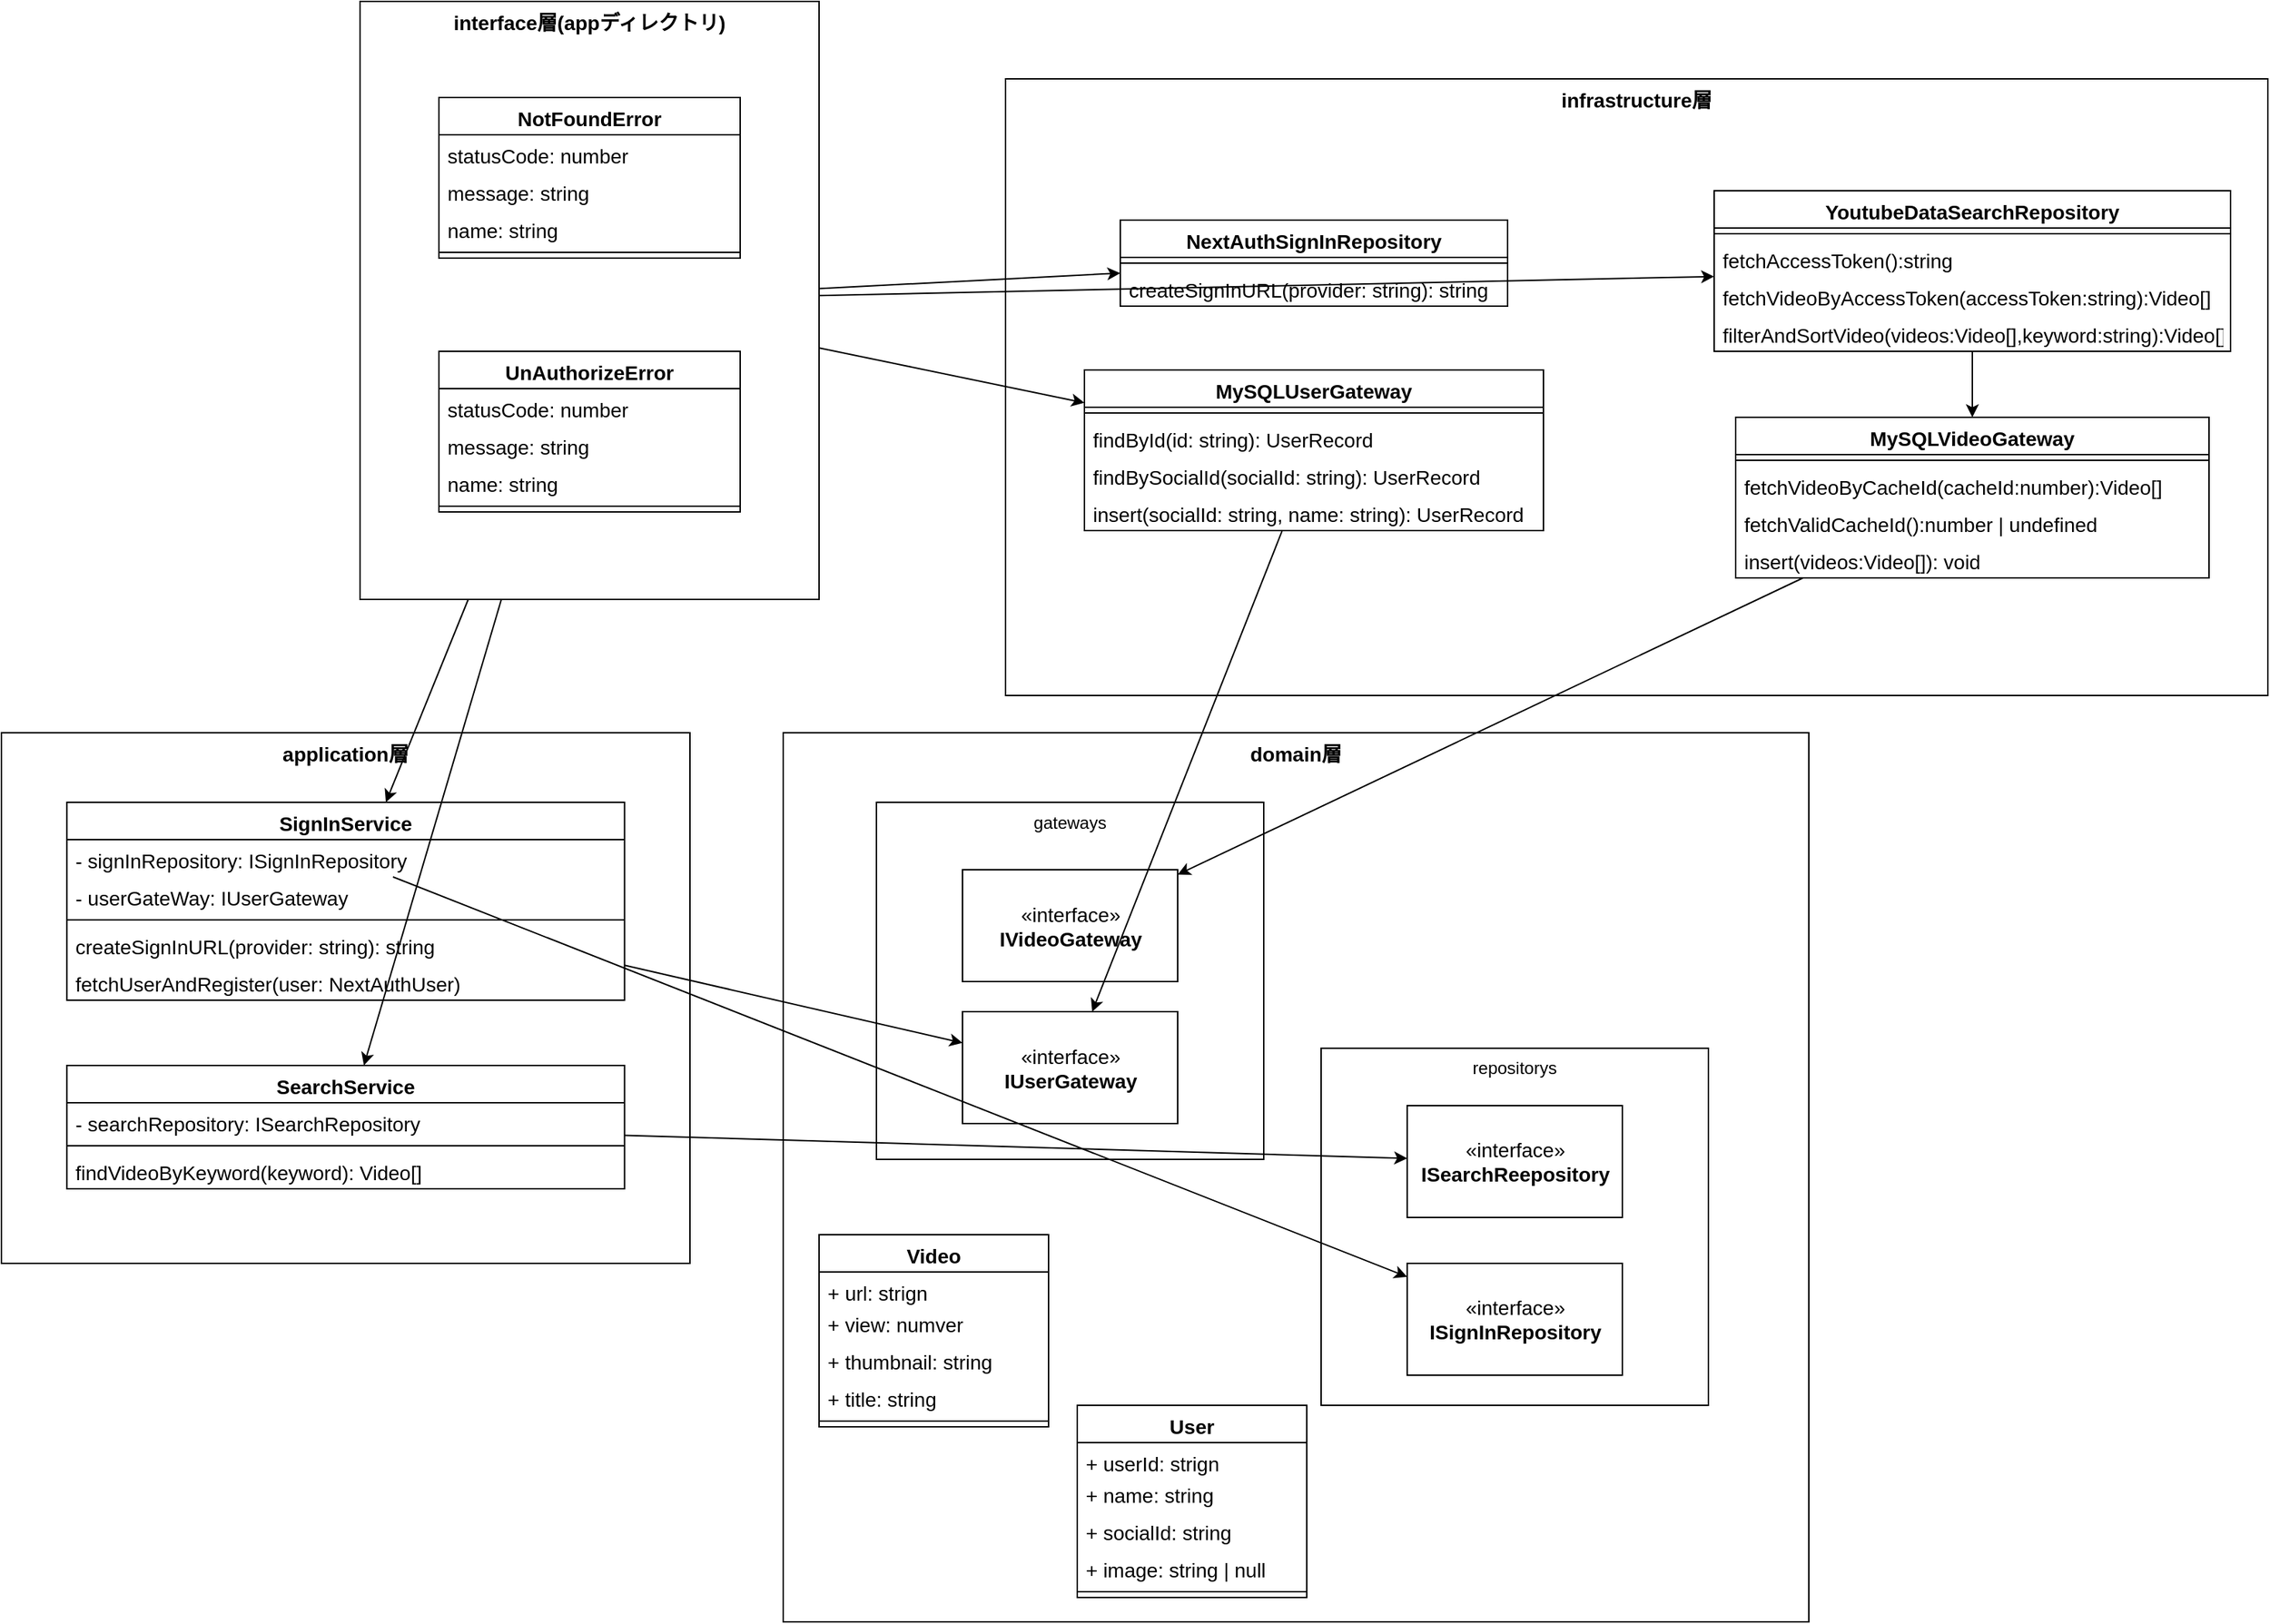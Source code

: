 <mxfile>
    <diagram id="TqiMSoc-IA8S14i54ej_" name="ページ1">
        <mxGraphModel dx="1115" dy="865" grid="1" gridSize="10" guides="1" tooltips="1" connect="1" arrows="1" fold="1" page="1" pageScale="1" pageWidth="1169" pageHeight="827" math="0" shadow="0">
            <root>
                <mxCell id="0"/>
                <mxCell id="1" parent="0"/>
                <mxCell id="5" value="&lt;b&gt;&lt;font style=&quot;font-size: 14px;&quot;&gt;domain層&lt;/font&gt;&lt;/b&gt;" style="rounded=0;whiteSpace=wrap;html=1;fillColor=none;verticalAlign=top;" parent="1" vertex="1">
                    <mxGeometry x="925" y="870" width="715" height="620" as="geometry"/>
                </mxCell>
                <mxCell id="96" value="repositorys" style="rounded=0;whiteSpace=wrap;html=1;fillColor=none;verticalAlign=top;" vertex="1" parent="1">
                    <mxGeometry x="1300" y="1090" width="270" height="249" as="geometry"/>
                </mxCell>
                <mxCell id="94" value="gateways" style="rounded=0;whiteSpace=wrap;html=1;fillColor=none;verticalAlign=top;" vertex="1" parent="1">
                    <mxGeometry x="990" y="918.5" width="270" height="249" as="geometry"/>
                </mxCell>
                <mxCell id="4" value="&lt;b&gt;&lt;font style=&quot;font-size: 14px;&quot;&gt;infrastructure層&lt;/font&gt;&lt;/b&gt;" style="rounded=0;whiteSpace=wrap;html=1;fillColor=none;verticalAlign=top;" parent="1" vertex="1">
                    <mxGeometry x="1080" y="414" width="880" height="430" as="geometry"/>
                </mxCell>
                <mxCell id="3" value="application層" style="rounded=0;whiteSpace=wrap;html=1;fillColor=none;fontStyle=1;fontSize=14;verticalAlign=top;" parent="1" vertex="1">
                    <mxGeometry x="380" y="870" width="480" height="370" as="geometry"/>
                </mxCell>
                <mxCell id="75" style="edgeStyle=none;html=1;fontSize=14;" parent="1" source="2" target="69" edge="1">
                    <mxGeometry relative="1" as="geometry"/>
                </mxCell>
                <mxCell id="76" style="edgeStyle=none;html=1;fontSize=14;" parent="1" source="2" target="61" edge="1">
                    <mxGeometry relative="1" as="geometry"/>
                </mxCell>
                <mxCell id="77" style="edgeStyle=none;html=1;fontSize=14;" parent="1" source="2" target="33" edge="1">
                    <mxGeometry relative="1" as="geometry"/>
                </mxCell>
                <mxCell id="114" style="edgeStyle=none;html=1;" edge="1" parent="1" source="2" target="102">
                    <mxGeometry relative="1" as="geometry"/>
                </mxCell>
                <mxCell id="116" style="edgeStyle=none;html=1;" edge="1" parent="1" source="2" target="86">
                    <mxGeometry relative="1" as="geometry"/>
                </mxCell>
                <mxCell id="2" value="&lt;font size=&quot;1&quot;&gt;&lt;b style=&quot;font-size: 14px;&quot;&gt;interface層(appディレクトリ)&lt;/b&gt;&lt;/font&gt;" style="rounded=0;whiteSpace=wrap;html=1;fillColor=none;verticalAlign=top;" parent="1" vertex="1">
                    <mxGeometry x="630" y="360" width="320" height="417" as="geometry"/>
                </mxCell>
                <mxCell id="6" value="NotFoundError" style="swimlane;fontStyle=1;align=center;verticalAlign=top;childLayout=stackLayout;horizontal=1;startSize=26;horizontalStack=0;resizeParent=1;resizeParentMax=0;resizeLast=0;collapsible=1;marginBottom=0;fontSize=14;fillColor=none;" parent="1" vertex="1">
                    <mxGeometry x="685" y="427" width="210" height="112" as="geometry"/>
                </mxCell>
                <mxCell id="7" value="statusCode: number" style="text;strokeColor=none;fillColor=none;align=left;verticalAlign=top;spacingLeft=4;spacingRight=4;overflow=hidden;rotatable=0;points=[[0,0.5],[1,0.5]];portConstraint=eastwest;fontSize=14;" parent="6" vertex="1">
                    <mxGeometry y="26" width="210" height="26" as="geometry"/>
                </mxCell>
                <mxCell id="10" value="message: string" style="text;strokeColor=none;fillColor=none;align=left;verticalAlign=top;spacingLeft=4;spacingRight=4;overflow=hidden;rotatable=0;points=[[0,0.5],[1,0.5]];portConstraint=eastwest;fontSize=14;" parent="6" vertex="1">
                    <mxGeometry y="52" width="210" height="26" as="geometry"/>
                </mxCell>
                <mxCell id="11" value="name: string" style="text;strokeColor=none;fillColor=none;align=left;verticalAlign=top;spacingLeft=4;spacingRight=4;overflow=hidden;rotatable=0;points=[[0,0.5],[1,0.5]];portConstraint=eastwest;fontSize=14;" parent="6" vertex="1">
                    <mxGeometry y="78" width="210" height="26" as="geometry"/>
                </mxCell>
                <mxCell id="8" value="" style="line;strokeWidth=1;fillColor=none;align=left;verticalAlign=middle;spacingTop=-1;spacingLeft=3;spacingRight=3;rotatable=0;labelPosition=right;points=[];portConstraint=eastwest;strokeColor=inherit;fontSize=14;" parent="6" vertex="1">
                    <mxGeometry y="104" width="210" height="8" as="geometry"/>
                </mxCell>
                <mxCell id="12" value="UnAuthorizeError" style="swimlane;fontStyle=1;align=center;verticalAlign=top;childLayout=stackLayout;horizontal=1;startSize=26;horizontalStack=0;resizeParent=1;resizeParentMax=0;resizeLast=0;collapsible=1;marginBottom=0;fontSize=14;fillColor=none;" parent="1" vertex="1">
                    <mxGeometry x="685" y="604" width="210" height="112" as="geometry"/>
                </mxCell>
                <mxCell id="13" value="statusCode: number" style="text;strokeColor=none;fillColor=none;align=left;verticalAlign=top;spacingLeft=4;spacingRight=4;overflow=hidden;rotatable=0;points=[[0,0.5],[1,0.5]];portConstraint=eastwest;fontSize=14;" parent="12" vertex="1">
                    <mxGeometry y="26" width="210" height="26" as="geometry"/>
                </mxCell>
                <mxCell id="14" value="message: string" style="text;strokeColor=none;fillColor=none;align=left;verticalAlign=top;spacingLeft=4;spacingRight=4;overflow=hidden;rotatable=0;points=[[0,0.5],[1,0.5]];portConstraint=eastwest;fontSize=14;" parent="12" vertex="1">
                    <mxGeometry y="52" width="210" height="26" as="geometry"/>
                </mxCell>
                <mxCell id="15" value="name: string" style="text;strokeColor=none;fillColor=none;align=left;verticalAlign=top;spacingLeft=4;spacingRight=4;overflow=hidden;rotatable=0;points=[[0,0.5],[1,0.5]];portConstraint=eastwest;fontSize=14;" parent="12" vertex="1">
                    <mxGeometry y="78" width="210" height="26" as="geometry"/>
                </mxCell>
                <mxCell id="16" value="" style="line;strokeWidth=1;fillColor=none;align=left;verticalAlign=middle;spacingTop=-1;spacingLeft=3;spacingRight=3;rotatable=0;labelPosition=right;points=[];portConstraint=eastwest;strokeColor=inherit;fontSize=14;" parent="12" vertex="1">
                    <mxGeometry y="104" width="210" height="8" as="geometry"/>
                </mxCell>
                <mxCell id="33" value="SignInService" style="swimlane;fontStyle=1;align=center;verticalAlign=top;childLayout=stackLayout;horizontal=1;startSize=26;horizontalStack=0;resizeParent=1;resizeParentMax=0;resizeLast=0;collapsible=1;marginBottom=0;fontSize=14;fillColor=none;" parent="1" vertex="1">
                    <mxGeometry x="425.63" y="918.5" width="388.75" height="138" as="geometry"/>
                </mxCell>
                <mxCell id="34" value="- signInRepository: ISignInRepository" style="text;strokeColor=none;fillColor=none;align=left;verticalAlign=top;spacingLeft=4;spacingRight=4;overflow=hidden;rotatable=0;points=[[0,0.5],[1,0.5]];portConstraint=eastwest;fontSize=14;" parent="33" vertex="1">
                    <mxGeometry y="26" width="388.75" height="26" as="geometry"/>
                </mxCell>
                <mxCell id="35" value="- userGateWay: IUserGateway" style="text;strokeColor=none;fillColor=none;align=left;verticalAlign=top;spacingLeft=4;spacingRight=4;overflow=hidden;rotatable=0;points=[[0,0.5],[1,0.5]];portConstraint=eastwest;fontSize=14;" parent="33" vertex="1">
                    <mxGeometry y="52" width="388.75" height="26" as="geometry"/>
                </mxCell>
                <mxCell id="37" value="" style="line;strokeWidth=1;fillColor=none;align=left;verticalAlign=middle;spacingTop=-1;spacingLeft=3;spacingRight=3;rotatable=0;labelPosition=right;points=[];portConstraint=eastwest;strokeColor=inherit;fontSize=14;" parent="33" vertex="1">
                    <mxGeometry y="78" width="388.75" height="8" as="geometry"/>
                </mxCell>
                <mxCell id="42" value="createSignInURL(provider: string): string" style="text;strokeColor=none;fillColor=none;align=left;verticalAlign=top;spacingLeft=4;spacingRight=4;overflow=hidden;rotatable=0;points=[[0,0.5],[1,0.5]];portConstraint=eastwest;fontSize=14;" parent="33" vertex="1">
                    <mxGeometry y="86" width="388.75" height="26" as="geometry"/>
                </mxCell>
                <mxCell id="43" value="fetchUserAndRegister(user: NextAuthUser)" style="text;strokeColor=none;fillColor=none;align=left;verticalAlign=top;spacingLeft=4;spacingRight=4;overflow=hidden;rotatable=0;points=[[0,0.5],[1,0.5]];portConstraint=eastwest;fontSize=14;" parent="33" vertex="1">
                    <mxGeometry y="112" width="388.75" height="26" as="geometry"/>
                </mxCell>
                <mxCell id="45" value="«interface»&lt;br&gt;&lt;b&gt;IUserGateway&lt;/b&gt;" style="html=1;fontSize=14;fillColor=none;" parent="1" vertex="1">
                    <mxGeometry x="1050" y="1064.5" width="150" height="78" as="geometry"/>
                </mxCell>
                <mxCell id="46" style="edgeStyle=none;html=1;fontSize=14;" parent="1" source="34" target="44" edge="1">
                    <mxGeometry relative="1" as="geometry"/>
                </mxCell>
                <mxCell id="47" style="edgeStyle=none;html=1;fontSize=14;" parent="1" source="33" target="45" edge="1">
                    <mxGeometry relative="1" as="geometry"/>
                </mxCell>
                <mxCell id="48" value="User" style="swimlane;fontStyle=1;align=center;verticalAlign=top;childLayout=stackLayout;horizontal=1;startSize=26;horizontalStack=0;resizeParent=1;resizeParentMax=0;resizeLast=0;collapsible=1;marginBottom=0;fontSize=14;fillColor=none;" parent="1" vertex="1">
                    <mxGeometry x="1130" y="1339" width="160" height="134" as="geometry"/>
                </mxCell>
                <mxCell id="49" value="+ userId: strign" style="text;strokeColor=none;fillColor=none;align=left;verticalAlign=top;spacingLeft=4;spacingRight=4;overflow=hidden;rotatable=0;points=[[0,0.5],[1,0.5]];portConstraint=eastwest;fontSize=14;" parent="48" vertex="1">
                    <mxGeometry y="26" width="160" height="22" as="geometry"/>
                </mxCell>
                <mxCell id="52" value="+ name: string" style="text;strokeColor=none;fillColor=none;align=left;verticalAlign=top;spacingLeft=4;spacingRight=4;overflow=hidden;rotatable=0;points=[[0,0.5],[1,0.5]];portConstraint=eastwest;fontSize=14;" parent="48" vertex="1">
                    <mxGeometry y="48" width="160" height="26" as="geometry"/>
                </mxCell>
                <mxCell id="53" value="+ socialId: string" style="text;strokeColor=none;fillColor=none;align=left;verticalAlign=top;spacingLeft=4;spacingRight=4;overflow=hidden;rotatable=0;points=[[0,0.5],[1,0.5]];portConstraint=eastwest;fontSize=14;" parent="48" vertex="1">
                    <mxGeometry y="74" width="160" height="26" as="geometry"/>
                </mxCell>
                <mxCell id="54" value="+ image: string | null" style="text;strokeColor=none;fillColor=none;align=left;verticalAlign=top;spacingLeft=4;spacingRight=4;overflow=hidden;rotatable=0;points=[[0,0.5],[1,0.5]];portConstraint=eastwest;fontSize=14;" parent="48" vertex="1">
                    <mxGeometry y="100" width="160" height="26" as="geometry"/>
                </mxCell>
                <mxCell id="50" value="" style="line;strokeWidth=1;fillColor=none;align=left;verticalAlign=middle;spacingTop=-1;spacingLeft=3;spacingRight=3;rotatable=0;labelPosition=right;points=[];portConstraint=eastwest;strokeColor=inherit;fontSize=14;" parent="48" vertex="1">
                    <mxGeometry y="126" width="160" height="8" as="geometry"/>
                </mxCell>
                <mxCell id="93" style="edgeStyle=none;html=1;" edge="1" parent="1" source="61" target="45">
                    <mxGeometry relative="1" as="geometry"/>
                </mxCell>
                <mxCell id="98" value="&lt;br&gt;" style="edgeLabel;html=1;align=center;verticalAlign=middle;resizable=0;points=[];" vertex="1" connectable="0" parent="93">
                    <mxGeometry x="0.433" y="-5" relative="1" as="geometry">
                        <mxPoint as="offset"/>
                    </mxGeometry>
                </mxCell>
                <mxCell id="61" value="MySQLUserGateway" style="swimlane;fontStyle=1;align=center;verticalAlign=top;childLayout=stackLayout;horizontal=1;startSize=26;horizontalStack=0;resizeParent=1;resizeParentMax=0;resizeLast=0;collapsible=1;marginBottom=0;fontSize=14;fillColor=none;" parent="1" vertex="1">
                    <mxGeometry x="1135" y="617" width="320" height="112" as="geometry"/>
                </mxCell>
                <mxCell id="65" value="" style="line;strokeWidth=1;fillColor=none;align=left;verticalAlign=middle;spacingTop=-1;spacingLeft=3;spacingRight=3;rotatable=0;labelPosition=right;points=[];portConstraint=eastwest;strokeColor=inherit;fontSize=14;" parent="61" vertex="1">
                    <mxGeometry y="26" width="320" height="8" as="geometry"/>
                </mxCell>
                <mxCell id="63" value="findById(id: string): UserRecord" style="text;strokeColor=none;fillColor=none;align=left;verticalAlign=top;spacingLeft=4;spacingRight=4;overflow=hidden;rotatable=0;points=[[0,0.5],[1,0.5]];portConstraint=eastwest;fontSize=14;" parent="61" vertex="1">
                    <mxGeometry y="34" width="320" height="26" as="geometry"/>
                </mxCell>
                <mxCell id="66" value="findBySocialId(socialId: string): UserRecord" style="text;strokeColor=none;fillColor=none;align=left;verticalAlign=top;spacingLeft=4;spacingRight=4;overflow=hidden;rotatable=0;points=[[0,0.5],[1,0.5]];portConstraint=eastwest;fontSize=14;" parent="61" vertex="1">
                    <mxGeometry y="60" width="320" height="26" as="geometry"/>
                </mxCell>
                <mxCell id="67" value="insert(socialId: string, name: string): UserRecord" style="text;strokeColor=none;fillColor=none;align=left;verticalAlign=top;spacingLeft=4;spacingRight=4;overflow=hidden;rotatable=0;points=[[0,0.5],[1,0.5]];portConstraint=eastwest;fontSize=14;" parent="61" vertex="1">
                    <mxGeometry y="86" width="320" height="26" as="geometry"/>
                </mxCell>
                <mxCell id="69" value="NextAuthSignInRepository" style="swimlane;fontStyle=1;align=center;verticalAlign=top;childLayout=stackLayout;horizontal=1;startSize=26;horizontalStack=0;resizeParent=1;resizeParentMax=0;resizeLast=0;collapsible=1;marginBottom=0;fontSize=14;fillColor=none;" parent="1" vertex="1">
                    <mxGeometry x="1160" y="512.5" width="270" height="60" as="geometry"/>
                </mxCell>
                <mxCell id="70" value="" style="line;strokeWidth=1;fillColor=none;align=left;verticalAlign=middle;spacingTop=-1;spacingLeft=3;spacingRight=3;rotatable=0;labelPosition=right;points=[];portConstraint=eastwest;strokeColor=inherit;fontSize=14;" parent="69" vertex="1">
                    <mxGeometry y="26" width="270" height="8" as="geometry"/>
                </mxCell>
                <mxCell id="71" value="createSignInURL(provider: string): string" style="text;strokeColor=none;fillColor=none;align=left;verticalAlign=top;spacingLeft=4;spacingRight=4;overflow=hidden;rotatable=0;points=[[0,0.5],[1,0.5]];portConstraint=eastwest;fontSize=14;" parent="69" vertex="1">
                    <mxGeometry y="34" width="270" height="26" as="geometry"/>
                </mxCell>
                <mxCell id="78" value="«interface»&lt;br&gt;&lt;b&gt;ISearchReepository&lt;/b&gt;" style="html=1;fontSize=14;fillColor=none;" parent="1" vertex="1">
                    <mxGeometry x="1360" y="1130" width="150" height="78" as="geometry"/>
                </mxCell>
                <mxCell id="79" value="«interface»&lt;br&gt;&lt;b&gt;IVideoGateway&lt;/b&gt;" style="html=1;fontSize=14;fillColor=none;" parent="1" vertex="1">
                    <mxGeometry x="1050" y="965.5" width="150" height="78" as="geometry"/>
                </mxCell>
                <mxCell id="80" value="Video" style="swimlane;fontStyle=1;align=center;verticalAlign=top;childLayout=stackLayout;horizontal=1;startSize=26;horizontalStack=0;resizeParent=1;resizeParentMax=0;resizeLast=0;collapsible=1;marginBottom=0;fontSize=14;fillColor=none;" parent="1" vertex="1">
                    <mxGeometry x="950" y="1220" width="160" height="134" as="geometry"/>
                </mxCell>
                <mxCell id="81" value="+ url: strign" style="text;strokeColor=none;fillColor=none;align=left;verticalAlign=top;spacingLeft=4;spacingRight=4;overflow=hidden;rotatable=0;points=[[0,0.5],[1,0.5]];portConstraint=eastwest;fontSize=14;" parent="80" vertex="1">
                    <mxGeometry y="26" width="160" height="22" as="geometry"/>
                </mxCell>
                <mxCell id="82" value="+ view: numver" style="text;strokeColor=none;fillColor=none;align=left;verticalAlign=top;spacingLeft=4;spacingRight=4;overflow=hidden;rotatable=0;points=[[0,0.5],[1,0.5]];portConstraint=eastwest;fontSize=14;" parent="80" vertex="1">
                    <mxGeometry y="48" width="160" height="26" as="geometry"/>
                </mxCell>
                <mxCell id="83" value="+ thumbnail: string" style="text;strokeColor=none;fillColor=none;align=left;verticalAlign=top;spacingLeft=4;spacingRight=4;overflow=hidden;rotatable=0;points=[[0,0.5],[1,0.5]];portConstraint=eastwest;fontSize=14;" parent="80" vertex="1">
                    <mxGeometry y="74" width="160" height="26" as="geometry"/>
                </mxCell>
                <mxCell id="84" value="+ title: string" style="text;strokeColor=none;fillColor=none;align=left;verticalAlign=top;spacingLeft=4;spacingRight=4;overflow=hidden;rotatable=0;points=[[0,0.5],[1,0.5]];portConstraint=eastwest;fontSize=14;" parent="80" vertex="1">
                    <mxGeometry y="100" width="160" height="26" as="geometry"/>
                </mxCell>
                <mxCell id="85" value="" style="line;strokeWidth=1;fillColor=none;align=left;verticalAlign=middle;spacingTop=-1;spacingLeft=3;spacingRight=3;rotatable=0;labelPosition=right;points=[];portConstraint=eastwest;strokeColor=inherit;fontSize=14;" parent="80" vertex="1">
                    <mxGeometry y="126" width="160" height="8" as="geometry"/>
                </mxCell>
                <mxCell id="100" style="edgeStyle=none;html=1;" edge="1" parent="1" source="86" target="78">
                    <mxGeometry relative="1" as="geometry"/>
                </mxCell>
                <mxCell id="86" value="SearchService" style="swimlane;fontStyle=1;align=center;verticalAlign=top;childLayout=stackLayout;horizontal=1;startSize=26;horizontalStack=0;resizeParent=1;resizeParentMax=0;resizeLast=0;collapsible=1;marginBottom=0;fontSize=14;fillColor=none;" parent="1" vertex="1">
                    <mxGeometry x="425.63" y="1102" width="388.75" height="86" as="geometry"/>
                </mxCell>
                <mxCell id="87" value="- searchRepository: ISearchRepository" style="text;strokeColor=none;fillColor=none;align=left;verticalAlign=top;spacingLeft=4;spacingRight=4;overflow=hidden;rotatable=0;points=[[0,0.5],[1,0.5]];portConstraint=eastwest;fontSize=14;" parent="86" vertex="1">
                    <mxGeometry y="26" width="388.75" height="26" as="geometry"/>
                </mxCell>
                <mxCell id="89" value="" style="line;strokeWidth=1;fillColor=none;align=left;verticalAlign=middle;spacingTop=-1;spacingLeft=3;spacingRight=3;rotatable=0;labelPosition=right;points=[];portConstraint=eastwest;strokeColor=inherit;fontSize=14;" parent="86" vertex="1">
                    <mxGeometry y="52" width="388.75" height="8" as="geometry"/>
                </mxCell>
                <mxCell id="90" value="findVideoByKeyword(keyword): Video[]" style="text;strokeColor=none;fillColor=none;align=left;verticalAlign=top;spacingLeft=4;spacingRight=4;overflow=hidden;rotatable=0;points=[[0,0.5],[1,0.5]];portConstraint=eastwest;fontSize=14;" parent="86" vertex="1">
                    <mxGeometry y="60" width="388.75" height="26" as="geometry"/>
                </mxCell>
                <mxCell id="44" value="«interface»&lt;br&gt;&lt;b&gt;ISignInRepository&lt;/b&gt;" style="html=1;fontSize=14;fillColor=none;" parent="1" vertex="1">
                    <mxGeometry x="1360" y="1240" width="150" height="78" as="geometry"/>
                </mxCell>
                <mxCell id="115" style="edgeStyle=none;html=1;" edge="1" parent="1" source="102" target="109">
                    <mxGeometry relative="1" as="geometry"/>
                </mxCell>
                <mxCell id="102" value="YoutubeDataSearchRepository" style="swimlane;fontStyle=1;align=center;verticalAlign=top;childLayout=stackLayout;horizontal=1;startSize=26;horizontalStack=0;resizeParent=1;resizeParentMax=0;resizeLast=0;collapsible=1;marginBottom=0;fontSize=14;fillColor=none;" vertex="1" parent="1">
                    <mxGeometry x="1574" y="492" width="360" height="112" as="geometry"/>
                </mxCell>
                <mxCell id="103" value="" style="line;strokeWidth=1;fillColor=none;align=left;verticalAlign=middle;spacingTop=-1;spacingLeft=3;spacingRight=3;rotatable=0;labelPosition=right;points=[];portConstraint=eastwest;strokeColor=inherit;fontSize=14;" vertex="1" parent="102">
                    <mxGeometry y="26" width="360" height="8" as="geometry"/>
                </mxCell>
                <mxCell id="104" value="fetchAccessToken():string" style="text;strokeColor=none;fillColor=none;align=left;verticalAlign=top;spacingLeft=4;spacingRight=4;overflow=hidden;rotatable=0;points=[[0,0.5],[1,0.5]];portConstraint=eastwest;fontSize=14;" vertex="1" parent="102">
                    <mxGeometry y="34" width="360" height="26" as="geometry"/>
                </mxCell>
                <mxCell id="106" value="fetchVideoByAccessToken(accessToken:string):Video[]" style="text;strokeColor=none;fillColor=none;align=left;verticalAlign=top;spacingLeft=4;spacingRight=4;overflow=hidden;rotatable=0;points=[[0,0.5],[1,0.5]];portConstraint=eastwest;fontSize=14;" vertex="1" parent="102">
                    <mxGeometry y="60" width="360" height="26" as="geometry"/>
                </mxCell>
                <mxCell id="108" value="filterAndSortVideo(videos:Video[],keyword:string):Video[]" style="text;strokeColor=none;fillColor=none;align=left;verticalAlign=top;spacingLeft=4;spacingRight=4;overflow=hidden;rotatable=0;points=[[0,0.5],[1,0.5]];portConstraint=eastwest;fontSize=14;" vertex="1" parent="102">
                    <mxGeometry y="86" width="360" height="26" as="geometry"/>
                </mxCell>
                <mxCell id="117" style="edgeStyle=none;html=1;" edge="1" parent="1" source="109" target="79">
                    <mxGeometry relative="1" as="geometry"/>
                </mxCell>
                <mxCell id="109" value="MySQLVideoGateway" style="swimlane;fontStyle=1;align=center;verticalAlign=top;childLayout=stackLayout;horizontal=1;startSize=26;horizontalStack=0;resizeParent=1;resizeParentMax=0;resizeLast=0;collapsible=1;marginBottom=0;fontSize=14;fillColor=none;" vertex="1" parent="1">
                    <mxGeometry x="1589" y="650" width="330" height="112" as="geometry"/>
                </mxCell>
                <mxCell id="110" value="" style="line;strokeWidth=1;fillColor=none;align=left;verticalAlign=middle;spacingTop=-1;spacingLeft=3;spacingRight=3;rotatable=0;labelPosition=right;points=[];portConstraint=eastwest;strokeColor=inherit;fontSize=14;" vertex="1" parent="109">
                    <mxGeometry y="26" width="330" height="8" as="geometry"/>
                </mxCell>
                <mxCell id="111" value="fetchVideoByCacheId(cacheId:number):Video[]" style="text;strokeColor=none;fillColor=none;align=left;verticalAlign=top;spacingLeft=4;spacingRight=4;overflow=hidden;rotatable=0;points=[[0,0.5],[1,0.5]];portConstraint=eastwest;fontSize=14;" vertex="1" parent="109">
                    <mxGeometry y="34" width="330" height="26" as="geometry"/>
                </mxCell>
                <mxCell id="112" value="fetchValidCacheId():number | undefined" style="text;strokeColor=none;fillColor=none;align=left;verticalAlign=top;spacingLeft=4;spacingRight=4;overflow=hidden;rotatable=0;points=[[0,0.5],[1,0.5]];portConstraint=eastwest;fontSize=14;" vertex="1" parent="109">
                    <mxGeometry y="60" width="330" height="26" as="geometry"/>
                </mxCell>
                <mxCell id="113" value="insert(videos:Video[]): void" style="text;strokeColor=none;fillColor=none;align=left;verticalAlign=top;spacingLeft=4;spacingRight=4;overflow=hidden;rotatable=0;points=[[0,0.5],[1,0.5]];portConstraint=eastwest;fontSize=14;" vertex="1" parent="109">
                    <mxGeometry y="86" width="330" height="26" as="geometry"/>
                </mxCell>
            </root>
        </mxGraphModel>
    </diagram>
</mxfile>